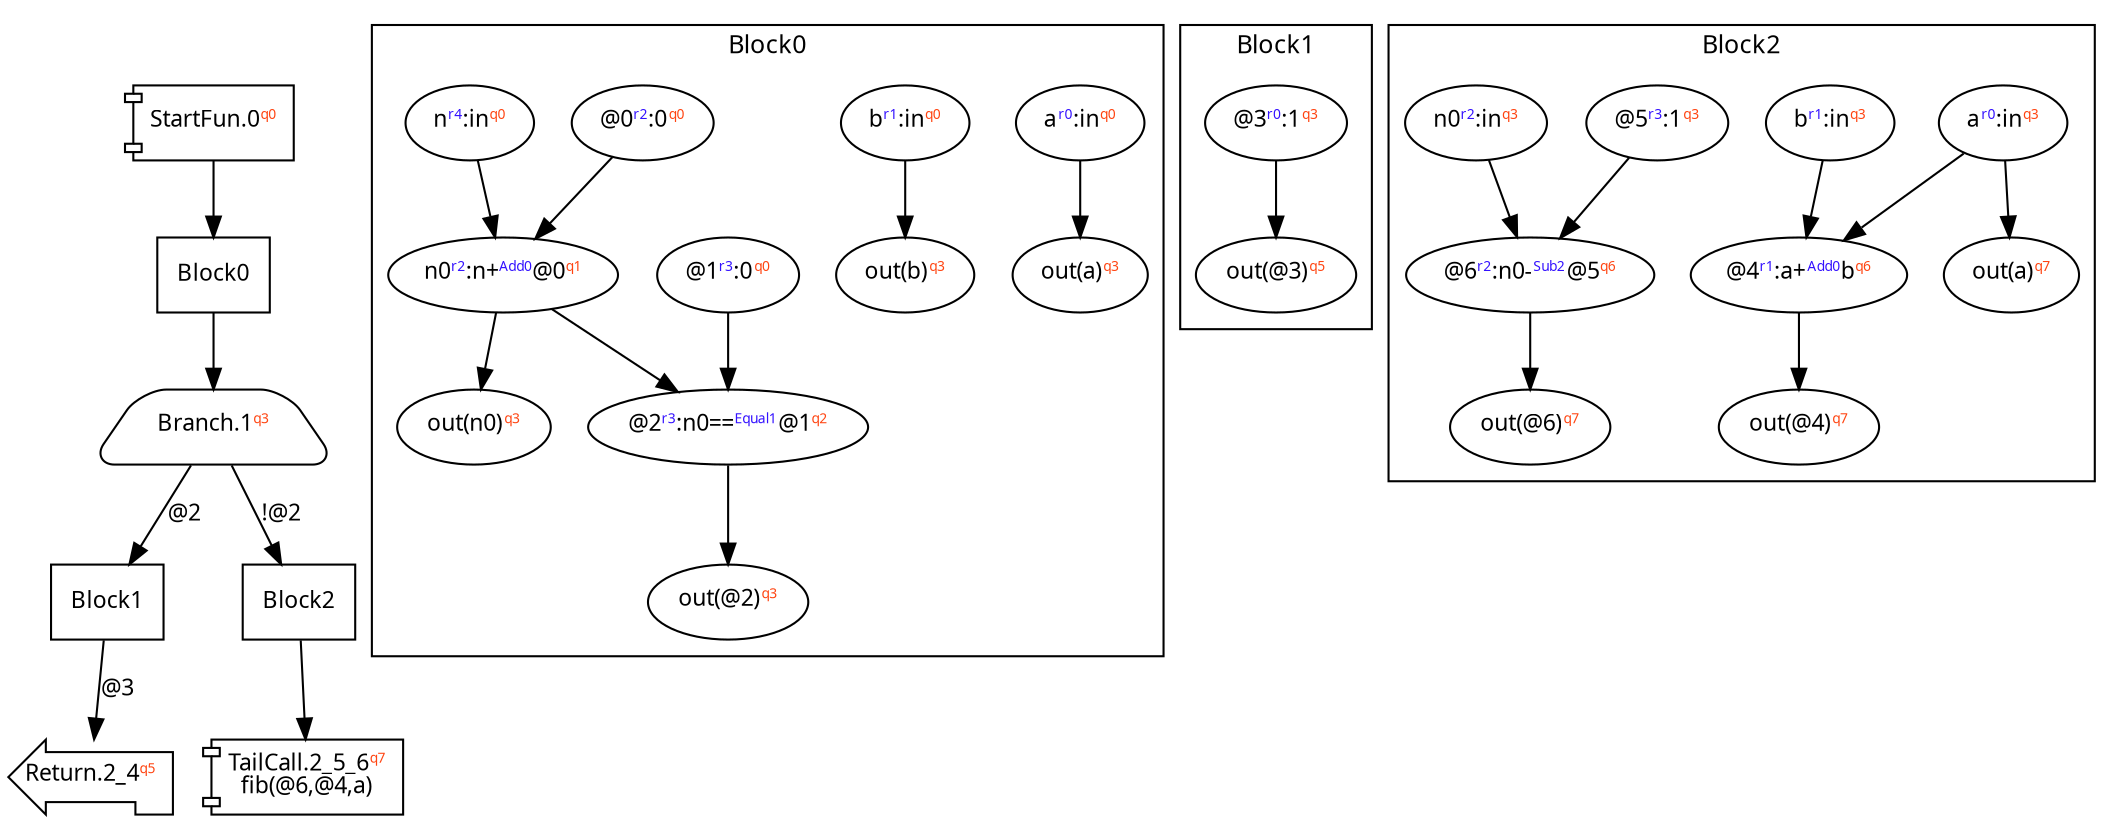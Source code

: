 digraph Program_ {
graph [fontname = "Monaco", fontsize = 12, ranksep = 0.5];
node [shape = box, fontname = "Monaco", fontsize = 11; colorscheme = pastel19];
edge [fontname = "Monaco", fontsize = 11; colorscheme = pastel19];
Jump0[label = <StartFun.0<font color="#ff4411" point-size="8"><sup>q0</sup></font>>; shape = component];
Jump0 -> Block0;
Jump1[
  label = <Branch.1<font color="#ff4411" point-size="8"><sup>q3</sup></font>>;
  shape = trapezium; style = rounded;
];
Block0 -> Jump1;
Jump1 -> Block1 [label="@2"];
Jump1 -> Block2 [label="!@2"];
Jump2_4[label = <Return.2_4<font color="#ff4411" point-size="8"><sup>q5</sup></font>>; shape = lpromoter];
Block1 -> Jump2_4 [label="@3"];
Jump2_5_6[label = <TailCall.2_5_6<font color="#ff4411" point-size="8"><sup>q7</sup></font><br/>fib(@6,@4,a)>; shape = component];
Block2 -> Jump2_5_6;
Block0 [label = "Block0"];
Block1 [label = "Block1"];
Block2 [label = "Block2"];
subgraph cluster_dfg_Block0{
node [shape = oval];
label = "Block0";
ndBlock0_0 [label=<@2<font color="#3311ff" point-size="8"><sup>r3</sup></font>:n0==<font color="#3311ff" point-size="8"><sup>Equal1</sup></font>@1<font color="#ff4411" point-size="8"><sup>q2</sup></font>>];ndBlock0_1 [label=<out(@2)<font color="#ff4411" point-size="8"><sup>q3</sup></font>>];ndBlock0_2 [label=<out(b)<font color="#ff4411" point-size="8"><sup>q3</sup></font>>];ndBlock0_3 [label=<a<font color="#3311ff" point-size="8"><sup>r0</sup></font>:in<font color="#ff4411" point-size="8"><sup>q0</sup></font>>];ndBlock0_4 [label=<b<font color="#3311ff" point-size="8"><sup>r1</sup></font>:in<font color="#ff4411" point-size="8"><sup>q0</sup></font>>];ndBlock0_5 [label=<out(a)<font color="#ff4411" point-size="8"><sup>q3</sup></font>>];ndBlock0_6 [label=<out(n0)<font color="#ff4411" point-size="8"><sup>q3</sup></font>>];ndBlock0_7 [label=<@0<font color="#3311ff" point-size="8"><sup>r2</sup></font>:0<font color="#ff4411" point-size="8"><sup>q0</sup></font>>];ndBlock0_8 [label=<n0<font color="#3311ff" point-size="8"><sup>r2</sup></font>:n+<font color="#3311ff" point-size="8"><sup>Add0</sup></font>@0<font color="#ff4411" point-size="8"><sup>q1</sup></font>>];ndBlock0_9 [label=<@1<font color="#3311ff" point-size="8"><sup>r3</sup></font>:0<font color="#ff4411" point-size="8"><sup>q0</sup></font>>];ndBlock0_10 [label=<n<font color="#3311ff" point-size="8"><sup>r4</sup></font>:in<font color="#ff4411" point-size="8"><sup>q0</sup></font>>];ndBlock0_4 -> ndBlock0_2; ndBlock0_8 -> ndBlock0_6; ndBlock0_0 -> ndBlock0_1; ndBlock0_3 -> ndBlock0_5; ndBlock0_8 -> ndBlock0_0; ndBlock0_9 -> ndBlock0_0; ndBlock0_7 -> ndBlock0_8; ndBlock0_10 -> ndBlock0_8; }subgraph cluster_dfg_Block1{
node [shape = oval];
label = "Block1";
ndBlock1_0 [label=<@3<font color="#3311ff" point-size="8"><sup>r0</sup></font>:1<font color="#ff4411" point-size="8"><sup>q3</sup></font>>];ndBlock1_1 [label=<out(@3)<font color="#ff4411" point-size="8"><sup>q5</sup></font>>];ndBlock1_0 -> ndBlock1_1; }subgraph cluster_dfg_Block2{
node [shape = oval];
label = "Block2";
ndBlock2_0 [label=<@5<font color="#3311ff" point-size="8"><sup>r3</sup></font>:1<font color="#ff4411" point-size="8"><sup>q3</sup></font>>];ndBlock2_1 [label=<out(@4)<font color="#ff4411" point-size="8"><sup>q7</sup></font>>];ndBlock2_2 [label=<a<font color="#3311ff" point-size="8"><sup>r0</sup></font>:in<font color="#ff4411" point-size="8"><sup>q3</sup></font>>];ndBlock2_3 [label=<b<font color="#3311ff" point-size="8"><sup>r1</sup></font>:in<font color="#ff4411" point-size="8"><sup>q3</sup></font>>];ndBlock2_4 [label=<out(@6)<font color="#ff4411" point-size="8"><sup>q7</sup></font>>];ndBlock2_5 [label=<@4<font color="#3311ff" point-size="8"><sup>r1</sup></font>:a+<font color="#3311ff" point-size="8"><sup>Add0</sup></font>b<font color="#ff4411" point-size="8"><sup>q6</sup></font>>];ndBlock2_6 [label=<out(a)<font color="#ff4411" point-size="8"><sup>q7</sup></font>>];ndBlock2_7 [label=<n0<font color="#3311ff" point-size="8"><sup>r2</sup></font>:in<font color="#ff4411" point-size="8"><sup>q3</sup></font>>];ndBlock2_8 [label=<@6<font color="#3311ff" point-size="8"><sup>r2</sup></font>:n0-<font color="#3311ff" point-size="8"><sup>Sub2</sup></font>@5<font color="#ff4411" point-size="8"><sup>q6</sup></font>>];ndBlock2_2 -> ndBlock2_5; ndBlock2_3 -> ndBlock2_5; ndBlock2_5 -> ndBlock2_1; ndBlock2_0 -> ndBlock2_8; ndBlock2_7 -> ndBlock2_8; ndBlock2_2 -> ndBlock2_6; ndBlock2_8 -> ndBlock2_4; }}

